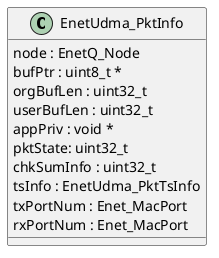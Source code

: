 @startuml

class EnetUdma_PktInfo {
  node : EnetQ_Node
  bufPtr : uint8_t *
  orgBufLen : uint32_t
  userBufLen : uint32_t
  appPriv : void *
  pktState: uint32_t
  chkSumInfo : uint32_t
  tsInfo : EnetUdma_PktTsInfo
  txPortNum : Enet_MacPort
  rxPortNum : Enet_MacPort
}

@enduml